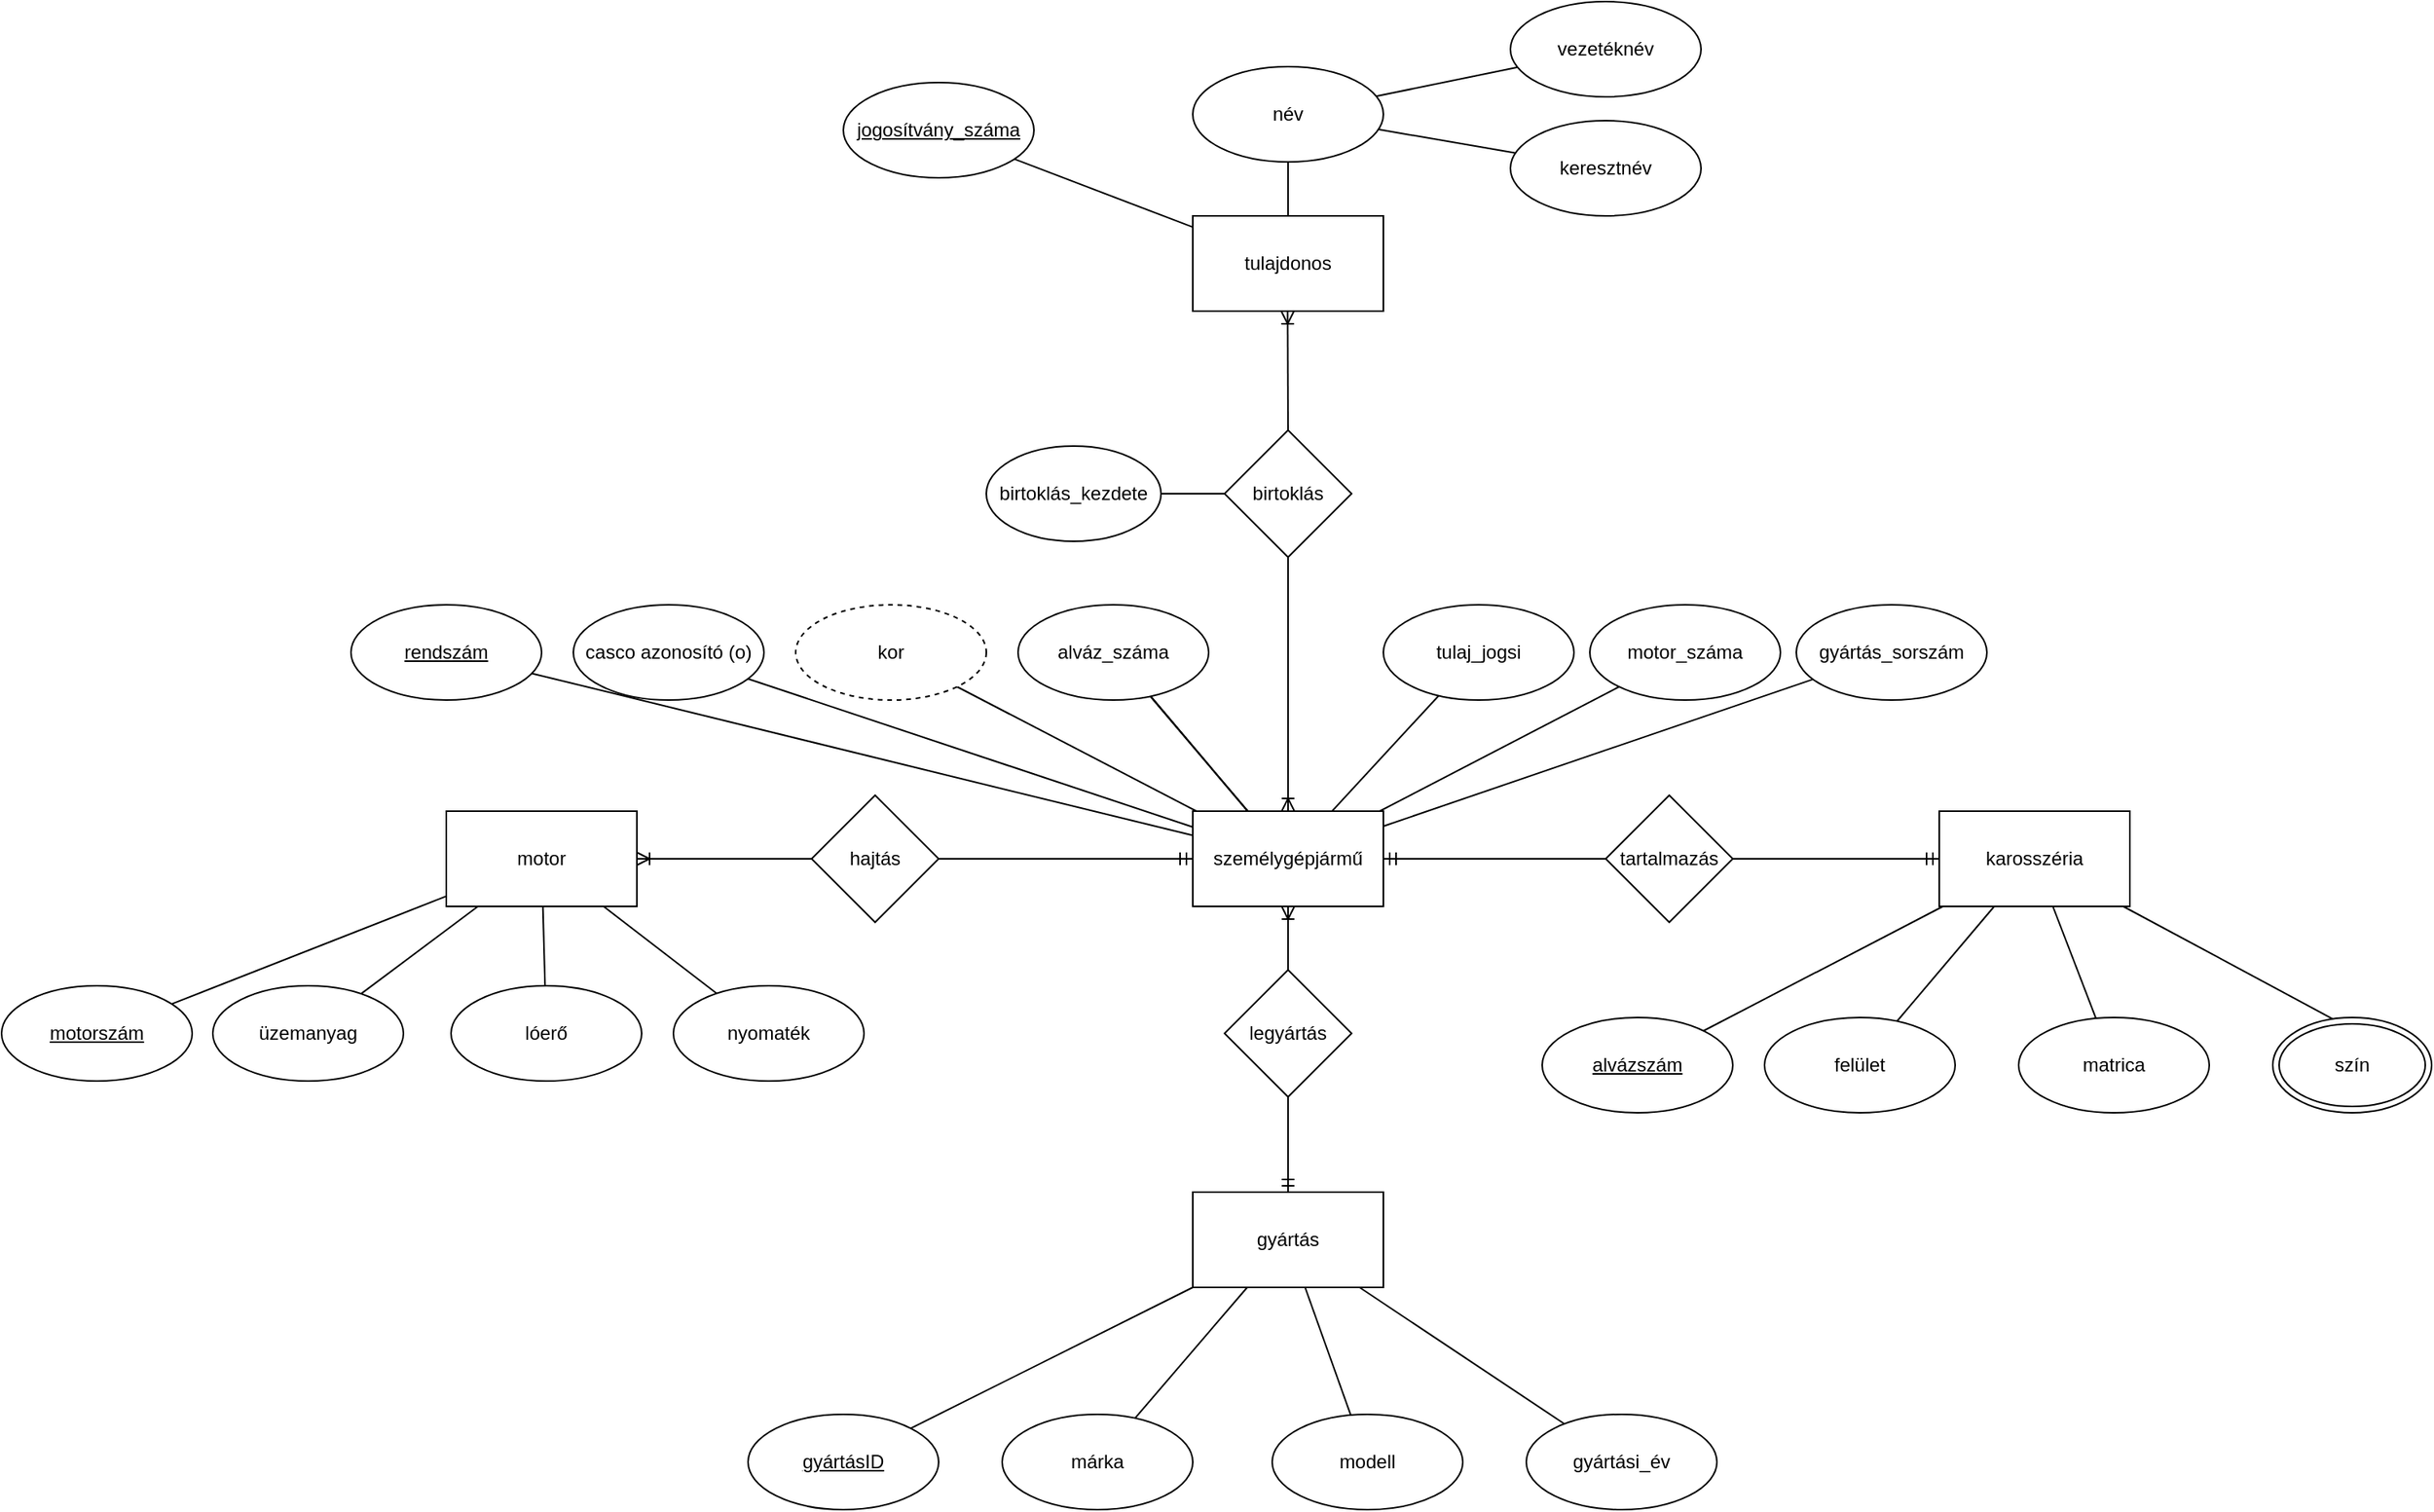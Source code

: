 <mxfile version="22.1.11" type="device">
  <diagram id="ls4w6dlmkXlf1AVRSeKS" name="1 oldal">
    <mxGraphModel dx="1781" dy="1811" grid="1" gridSize="10" guides="1" tooltips="1" connect="1" arrows="1" fold="1" page="1" pageScale="1" pageWidth="827" pageHeight="1169" math="0" shadow="0">
      <root>
        <mxCell id="0" />
        <mxCell id="1" parent="0" />
        <mxCell id="JTYYkJW7ahCvb17KYF6b-3" value="" style="rounded=0;orthogonalLoop=1;jettySize=auto;html=1;endArrow=none;endFill=0;startArrow=ERoneToMany;startFill=0;" parent="1" source="JTYYkJW7ahCvb17KYF6b-1" target="JTYYkJW7ahCvb17KYF6b-2" edge="1">
          <mxGeometry relative="1" as="geometry" />
        </mxCell>
        <mxCell id="JTYYkJW7ahCvb17KYF6b-7" value="" style="edgeStyle=orthogonalEdgeStyle;rounded=0;orthogonalLoop=1;jettySize=auto;html=1;endArrow=none;endFill=0;startArrow=ERmandOne;startFill=0;" parent="1" source="JTYYkJW7ahCvb17KYF6b-1" target="JTYYkJW7ahCvb17KYF6b-6" edge="1">
          <mxGeometry relative="1" as="geometry" />
        </mxCell>
        <mxCell id="JTYYkJW7ahCvb17KYF6b-11" value="" style="edgeStyle=orthogonalEdgeStyle;rounded=0;orthogonalLoop=1;jettySize=auto;html=1;endArrow=none;endFill=0;startArrow=ERmandOne;startFill=0;" parent="1" source="JTYYkJW7ahCvb17KYF6b-1" target="JTYYkJW7ahCvb17KYF6b-10" edge="1">
          <mxGeometry relative="1" as="geometry" />
        </mxCell>
        <mxCell id="JTYYkJW7ahCvb17KYF6b-15" value="" style="edgeStyle=orthogonalEdgeStyle;rounded=0;orthogonalLoop=1;jettySize=auto;html=1;endArrow=none;endFill=0;startArrow=ERoneToMany;startFill=0;" parent="1" source="JTYYkJW7ahCvb17KYF6b-1" target="JTYYkJW7ahCvb17KYF6b-14" edge="1">
          <mxGeometry relative="1" as="geometry" />
        </mxCell>
        <mxCell id="JTYYkJW7ahCvb17KYF6b-19" value="" style="rounded=0;orthogonalLoop=1;jettySize=auto;html=1;endArrow=none;endFill=0;" parent="1" source="JTYYkJW7ahCvb17KYF6b-1" target="JTYYkJW7ahCvb17KYF6b-18" edge="1">
          <mxGeometry relative="1" as="geometry" />
        </mxCell>
        <mxCell id="JTYYkJW7ahCvb17KYF6b-21" value="" style="edgeStyle=none;rounded=0;orthogonalLoop=1;jettySize=auto;html=1;endArrow=none;endFill=0;" parent="1" source="JTYYkJW7ahCvb17KYF6b-1" target="JTYYkJW7ahCvb17KYF6b-20" edge="1">
          <mxGeometry relative="1" as="geometry" />
        </mxCell>
        <mxCell id="JTYYkJW7ahCvb17KYF6b-23" value="" style="edgeStyle=none;rounded=0;orthogonalLoop=1;jettySize=auto;html=1;endArrow=none;endFill=0;" parent="1" source="JTYYkJW7ahCvb17KYF6b-1" target="JTYYkJW7ahCvb17KYF6b-22" edge="1">
          <mxGeometry relative="1" as="geometry" />
        </mxCell>
        <mxCell id="JTYYkJW7ahCvb17KYF6b-25" value="" style="edgeStyle=none;rounded=0;orthogonalLoop=1;jettySize=auto;html=1;endArrow=none;endFill=0;" parent="1" source="JTYYkJW7ahCvb17KYF6b-1" target="JTYYkJW7ahCvb17KYF6b-24" edge="1">
          <mxGeometry relative="1" as="geometry" />
        </mxCell>
        <mxCell id="JTYYkJW7ahCvb17KYF6b-27" value="" style="edgeStyle=none;rounded=0;orthogonalLoop=1;jettySize=auto;html=1;endArrow=none;endFill=0;" parent="1" source="JTYYkJW7ahCvb17KYF6b-1" target="JTYYkJW7ahCvb17KYF6b-26" edge="1">
          <mxGeometry relative="1" as="geometry" />
        </mxCell>
        <mxCell id="JTYYkJW7ahCvb17KYF6b-29" value="" style="edgeStyle=none;rounded=0;orthogonalLoop=1;jettySize=auto;html=1;endArrow=none;endFill=0;" parent="1" source="JTYYkJW7ahCvb17KYF6b-1" target="JTYYkJW7ahCvb17KYF6b-28" edge="1">
          <mxGeometry relative="1" as="geometry" />
        </mxCell>
        <mxCell id="JTYYkJW7ahCvb17KYF6b-30" value="" style="edgeStyle=none;rounded=0;orthogonalLoop=1;jettySize=auto;html=1;endArrow=none;endFill=0;" parent="1" source="JTYYkJW7ahCvb17KYF6b-1" target="JTYYkJW7ahCvb17KYF6b-28" edge="1">
          <mxGeometry relative="1" as="geometry" />
        </mxCell>
        <mxCell id="JTYYkJW7ahCvb17KYF6b-31" value="" style="edgeStyle=none;rounded=0;orthogonalLoop=1;jettySize=auto;html=1;endArrow=none;endFill=0;" parent="1" source="JTYYkJW7ahCvb17KYF6b-1" target="JTYYkJW7ahCvb17KYF6b-28" edge="1">
          <mxGeometry relative="1" as="geometry" />
        </mxCell>
        <mxCell id="JTYYkJW7ahCvb17KYF6b-34" value="" style="edgeStyle=none;rounded=0;orthogonalLoop=1;jettySize=auto;html=1;endArrow=none;endFill=0;" parent="1" source="JTYYkJW7ahCvb17KYF6b-1" target="JTYYkJW7ahCvb17KYF6b-33" edge="1">
          <mxGeometry relative="1" as="geometry" />
        </mxCell>
        <mxCell id="JTYYkJW7ahCvb17KYF6b-1" value="személygépjármű" style="rounded=0;whiteSpace=wrap;html=1;" parent="1" vertex="1">
          <mxGeometry x="350" y="360" width="120" height="60" as="geometry" />
        </mxCell>
        <mxCell id="JTYYkJW7ahCvb17KYF6b-2" value="birtoklás" style="rhombus;whiteSpace=wrap;html=1;rounded=0;" parent="1" vertex="1">
          <mxGeometry x="370" y="120" width="80" height="80" as="geometry" />
        </mxCell>
        <mxCell id="JTYYkJW7ahCvb17KYF6b-36" value="" style="edgeStyle=none;rounded=0;orthogonalLoop=1;jettySize=auto;html=1;endArrow=none;endFill=0;" parent="1" source="JTYYkJW7ahCvb17KYF6b-4" target="JTYYkJW7ahCvb17KYF6b-35" edge="1">
          <mxGeometry relative="1" as="geometry" />
        </mxCell>
        <mxCell id="JTYYkJW7ahCvb17KYF6b-38" value="" style="edgeStyle=none;rounded=0;orthogonalLoop=1;jettySize=auto;html=1;endArrow=none;endFill=0;" parent="1" source="JTYYkJW7ahCvb17KYF6b-4" target="JTYYkJW7ahCvb17KYF6b-37" edge="1">
          <mxGeometry relative="1" as="geometry" />
        </mxCell>
        <mxCell id="JTYYkJW7ahCvb17KYF6b-4" value="tulajdonos" style="whiteSpace=wrap;html=1;rounded=0;" parent="1" vertex="1">
          <mxGeometry x="350" y="-15" width="120" height="60" as="geometry" />
        </mxCell>
        <mxCell id="JTYYkJW7ahCvb17KYF6b-9" value="" style="edgeStyle=orthogonalEdgeStyle;rounded=0;orthogonalLoop=1;jettySize=auto;html=1;endArrow=ERmandOne;endFill=0;" parent="1" source="JTYYkJW7ahCvb17KYF6b-6" target="JTYYkJW7ahCvb17KYF6b-8" edge="1">
          <mxGeometry relative="1" as="geometry" />
        </mxCell>
        <mxCell id="JTYYkJW7ahCvb17KYF6b-6" value="tartalmazás" style="rhombus;whiteSpace=wrap;html=1;rounded=0;" parent="1" vertex="1">
          <mxGeometry x="610" y="350" width="80" height="80" as="geometry" />
        </mxCell>
        <mxCell id="JTYYkJW7ahCvb17KYF6b-52" value="" style="edgeStyle=none;rounded=0;orthogonalLoop=1;jettySize=auto;html=1;endArrow=none;endFill=0;" parent="1" source="JTYYkJW7ahCvb17KYF6b-8" target="JTYYkJW7ahCvb17KYF6b-51" edge="1">
          <mxGeometry relative="1" as="geometry" />
        </mxCell>
        <mxCell id="JTYYkJW7ahCvb17KYF6b-54" value="" style="edgeStyle=none;rounded=0;orthogonalLoop=1;jettySize=auto;html=1;endArrow=none;endFill=0;" parent="1" source="JTYYkJW7ahCvb17KYF6b-8" target="JTYYkJW7ahCvb17KYF6b-53" edge="1">
          <mxGeometry relative="1" as="geometry" />
        </mxCell>
        <mxCell id="JTYYkJW7ahCvb17KYF6b-56" value="" style="edgeStyle=none;rounded=0;orthogonalLoop=1;jettySize=auto;html=1;endArrow=none;endFill=0;entryX=0.38;entryY=0.017;entryDx=0;entryDy=0;entryPerimeter=0;" parent="1" source="JTYYkJW7ahCvb17KYF6b-8" target="JTYYkJW7ahCvb17KYF6b-57" edge="1">
          <mxGeometry relative="1" as="geometry">
            <mxPoint x="1094.599" y="495.778" as="targetPoint" />
          </mxGeometry>
        </mxCell>
        <mxCell id="JTYYkJW7ahCvb17KYF6b-59" value="" style="edgeStyle=none;rounded=0;orthogonalLoop=1;jettySize=auto;html=1;endArrow=none;endFill=0;" parent="1" source="JTYYkJW7ahCvb17KYF6b-8" target="JTYYkJW7ahCvb17KYF6b-58" edge="1">
          <mxGeometry relative="1" as="geometry" />
        </mxCell>
        <mxCell id="JTYYkJW7ahCvb17KYF6b-8" value="karosszéria" style="whiteSpace=wrap;html=1;rounded=0;" parent="1" vertex="1">
          <mxGeometry x="820" y="360" width="120" height="60" as="geometry" />
        </mxCell>
        <mxCell id="JTYYkJW7ahCvb17KYF6b-13" value="" style="edgeStyle=orthogonalEdgeStyle;rounded=0;orthogonalLoop=1;jettySize=auto;html=1;endArrow=ERoneToMany;endFill=0;" parent="1" source="JTYYkJW7ahCvb17KYF6b-10" target="JTYYkJW7ahCvb17KYF6b-12" edge="1">
          <mxGeometry relative="1" as="geometry" />
        </mxCell>
        <mxCell id="JTYYkJW7ahCvb17KYF6b-10" value="hajtás" style="rhombus;whiteSpace=wrap;html=1;rounded=0;" parent="1" vertex="1">
          <mxGeometry x="110" y="350" width="80" height="80" as="geometry" />
        </mxCell>
        <mxCell id="JTYYkJW7ahCvb17KYF6b-44" value="" style="edgeStyle=none;rounded=0;orthogonalLoop=1;jettySize=auto;html=1;endArrow=none;endFill=0;" parent="1" source="JTYYkJW7ahCvb17KYF6b-12" target="JTYYkJW7ahCvb17KYF6b-43" edge="1">
          <mxGeometry relative="1" as="geometry" />
        </mxCell>
        <mxCell id="JTYYkJW7ahCvb17KYF6b-46" value="" style="edgeStyle=none;rounded=0;orthogonalLoop=1;jettySize=auto;html=1;endArrow=none;endFill=0;" parent="1" source="JTYYkJW7ahCvb17KYF6b-12" target="JTYYkJW7ahCvb17KYF6b-45" edge="1">
          <mxGeometry relative="1" as="geometry" />
        </mxCell>
        <mxCell id="JTYYkJW7ahCvb17KYF6b-48" value="" style="edgeStyle=none;rounded=0;orthogonalLoop=1;jettySize=auto;html=1;endArrow=none;endFill=0;" parent="1" source="JTYYkJW7ahCvb17KYF6b-12" target="JTYYkJW7ahCvb17KYF6b-47" edge="1">
          <mxGeometry relative="1" as="geometry" />
        </mxCell>
        <mxCell id="JTYYkJW7ahCvb17KYF6b-50" value="" style="edgeStyle=none;rounded=0;orthogonalLoop=1;jettySize=auto;html=1;endArrow=none;endFill=0;" parent="1" source="JTYYkJW7ahCvb17KYF6b-12" target="JTYYkJW7ahCvb17KYF6b-49" edge="1">
          <mxGeometry relative="1" as="geometry" />
        </mxCell>
        <mxCell id="JTYYkJW7ahCvb17KYF6b-12" value="motor" style="whiteSpace=wrap;html=1;rounded=0;" parent="1" vertex="1">
          <mxGeometry x="-120" y="360" width="120" height="60" as="geometry" />
        </mxCell>
        <mxCell id="JTYYkJW7ahCvb17KYF6b-17" value="" style="edgeStyle=orthogonalEdgeStyle;rounded=0;orthogonalLoop=1;jettySize=auto;html=1;endArrow=ERmandOne;endFill=0;" parent="1" source="JTYYkJW7ahCvb17KYF6b-14" target="JTYYkJW7ahCvb17KYF6b-16" edge="1">
          <mxGeometry relative="1" as="geometry" />
        </mxCell>
        <mxCell id="JTYYkJW7ahCvb17KYF6b-14" value="legyártás" style="rhombus;whiteSpace=wrap;html=1;rounded=0;" parent="1" vertex="1">
          <mxGeometry x="370" y="460" width="80" height="80" as="geometry" />
        </mxCell>
        <mxCell id="JTYYkJW7ahCvb17KYF6b-61" value="" style="edgeStyle=none;rounded=0;orthogonalLoop=1;jettySize=auto;html=1;endArrow=none;endFill=0;" parent="1" source="JTYYkJW7ahCvb17KYF6b-16" target="JTYYkJW7ahCvb17KYF6b-60" edge="1">
          <mxGeometry relative="1" as="geometry" />
        </mxCell>
        <mxCell id="JTYYkJW7ahCvb17KYF6b-63" value="" style="edgeStyle=none;rounded=0;orthogonalLoop=1;jettySize=auto;html=1;endArrow=none;endFill=0;" parent="1" source="JTYYkJW7ahCvb17KYF6b-16" target="JTYYkJW7ahCvb17KYF6b-62" edge="1">
          <mxGeometry relative="1" as="geometry" />
        </mxCell>
        <mxCell id="JTYYkJW7ahCvb17KYF6b-65" value="" style="edgeStyle=none;rounded=0;orthogonalLoop=1;jettySize=auto;html=1;endArrow=none;endFill=0;" parent="1" source="JTYYkJW7ahCvb17KYF6b-16" target="JTYYkJW7ahCvb17KYF6b-64" edge="1">
          <mxGeometry relative="1" as="geometry" />
        </mxCell>
        <mxCell id="JTYYkJW7ahCvb17KYF6b-67" value="" style="edgeStyle=none;rounded=0;orthogonalLoop=1;jettySize=auto;html=1;endArrow=none;endFill=0;" parent="1" source="JTYYkJW7ahCvb17KYF6b-16" target="JTYYkJW7ahCvb17KYF6b-66" edge="1">
          <mxGeometry relative="1" as="geometry" />
        </mxCell>
        <mxCell id="JTYYkJW7ahCvb17KYF6b-16" value="gyártás" style="whiteSpace=wrap;html=1;rounded=0;" parent="1" vertex="1">
          <mxGeometry x="350" y="600" width="120" height="60" as="geometry" />
        </mxCell>
        <mxCell id="JTYYkJW7ahCvb17KYF6b-18" value="rendszám" style="ellipse;whiteSpace=wrap;html=1;rounded=0;fontStyle=4" parent="1" vertex="1">
          <mxGeometry x="-180" y="230" width="120" height="60" as="geometry" />
        </mxCell>
        <mxCell id="JTYYkJW7ahCvb17KYF6b-20" value="kor" style="ellipse;whiteSpace=wrap;html=1;rounded=0;dashed=1;" parent="1" vertex="1">
          <mxGeometry x="100" y="230" width="120" height="60" as="geometry" />
        </mxCell>
        <mxCell id="JTYYkJW7ahCvb17KYF6b-22" value="casco azonosító (o)" style="ellipse;whiteSpace=wrap;html=1;rounded=0;" parent="1" vertex="1">
          <mxGeometry x="-40" y="230" width="120" height="60" as="geometry" />
        </mxCell>
        <mxCell id="JTYYkJW7ahCvb17KYF6b-24" value="tulaj_jogsi" style="ellipse;whiteSpace=wrap;html=1;rounded=0;strokeColor=default;" parent="1" vertex="1">
          <mxGeometry x="470" y="230" width="120" height="60" as="geometry" />
        </mxCell>
        <mxCell id="JTYYkJW7ahCvb17KYF6b-26" value="motor_száma" style="ellipse;whiteSpace=wrap;html=1;rounded=0;" parent="1" vertex="1">
          <mxGeometry x="600" y="230" width="120" height="60" as="geometry" />
        </mxCell>
        <mxCell id="JTYYkJW7ahCvb17KYF6b-28" value="alváz_száma" style="ellipse;whiteSpace=wrap;html=1;rounded=0;" parent="1" vertex="1">
          <mxGeometry x="240" y="230" width="120" height="60" as="geometry" />
        </mxCell>
        <mxCell id="JTYYkJW7ahCvb17KYF6b-33" value="gyártás_sorszám" style="ellipse;whiteSpace=wrap;html=1;rounded=0;" parent="1" vertex="1">
          <mxGeometry x="730" y="230" width="120" height="60" as="geometry" />
        </mxCell>
        <mxCell id="JTYYkJW7ahCvb17KYF6b-35" value="jogosítvány_száma" style="ellipse;whiteSpace=wrap;html=1;rounded=0;fontStyle=4" parent="1" vertex="1">
          <mxGeometry x="130" y="-99" width="120" height="60" as="geometry" />
        </mxCell>
        <mxCell id="JTYYkJW7ahCvb17KYF6b-40" value="" style="edgeStyle=none;rounded=0;orthogonalLoop=1;jettySize=auto;html=1;endArrow=none;endFill=0;" parent="1" source="JTYYkJW7ahCvb17KYF6b-37" target="JTYYkJW7ahCvb17KYF6b-39" edge="1">
          <mxGeometry relative="1" as="geometry" />
        </mxCell>
        <mxCell id="JTYYkJW7ahCvb17KYF6b-42" value="" style="edgeStyle=none;rounded=0;orthogonalLoop=1;jettySize=auto;html=1;endArrow=none;endFill=0;" parent="1" source="JTYYkJW7ahCvb17KYF6b-37" target="JTYYkJW7ahCvb17KYF6b-41" edge="1">
          <mxGeometry relative="1" as="geometry" />
        </mxCell>
        <mxCell id="JTYYkJW7ahCvb17KYF6b-37" value="név" style="ellipse;whiteSpace=wrap;html=1;rounded=0;" parent="1" vertex="1">
          <mxGeometry x="350" y="-109" width="120" height="60" as="geometry" />
        </mxCell>
        <mxCell id="JTYYkJW7ahCvb17KYF6b-39" value="vezetéknév" style="ellipse;whiteSpace=wrap;html=1;rounded=0;" parent="1" vertex="1">
          <mxGeometry x="550" y="-150" width="120" height="60" as="geometry" />
        </mxCell>
        <mxCell id="JTYYkJW7ahCvb17KYF6b-41" value="keresztnév" style="ellipse;whiteSpace=wrap;html=1;rounded=0;" parent="1" vertex="1">
          <mxGeometry x="550" y="-75" width="120" height="60" as="geometry" />
        </mxCell>
        <mxCell id="JTYYkJW7ahCvb17KYF6b-43" value="motorszám" style="ellipse;whiteSpace=wrap;html=1;rounded=0;fontStyle=4" parent="1" vertex="1">
          <mxGeometry x="-400" y="470" width="120" height="60" as="geometry" />
        </mxCell>
        <mxCell id="JTYYkJW7ahCvb17KYF6b-45" value="üzemanyag" style="ellipse;whiteSpace=wrap;html=1;rounded=0;" parent="1" vertex="1">
          <mxGeometry x="-267" y="470" width="120" height="60" as="geometry" />
        </mxCell>
        <mxCell id="JTYYkJW7ahCvb17KYF6b-47" value="nyomaték" style="ellipse;whiteSpace=wrap;html=1;rounded=0;" parent="1" vertex="1">
          <mxGeometry x="23" y="470" width="120" height="60" as="geometry" />
        </mxCell>
        <mxCell id="JTYYkJW7ahCvb17KYF6b-49" value="lóerő" style="ellipse;whiteSpace=wrap;html=1;rounded=0;" parent="1" vertex="1">
          <mxGeometry x="-117" y="470" width="120" height="60" as="geometry" />
        </mxCell>
        <mxCell id="JTYYkJW7ahCvb17KYF6b-51" value="alvázszám" style="ellipse;whiteSpace=wrap;html=1;rounded=0;fontStyle=4" parent="1" vertex="1">
          <mxGeometry x="570" y="490" width="120" height="60" as="geometry" />
        </mxCell>
        <mxCell id="JTYYkJW7ahCvb17KYF6b-53" value="felület" style="ellipse;whiteSpace=wrap;html=1;rounded=0;" parent="1" vertex="1">
          <mxGeometry x="710" y="490" width="120" height="60" as="geometry" />
        </mxCell>
        <mxCell id="JTYYkJW7ahCvb17KYF6b-57" value="szín" style="ellipse;shape=doubleEllipse;whiteSpace=wrap;html=1;strokeColor=default;" parent="1" vertex="1">
          <mxGeometry x="1030" y="490" width="100" height="60" as="geometry" />
        </mxCell>
        <mxCell id="JTYYkJW7ahCvb17KYF6b-58" value="matrica" style="ellipse;whiteSpace=wrap;html=1;rounded=0;" parent="1" vertex="1">
          <mxGeometry x="870" y="490" width="120" height="60" as="geometry" />
        </mxCell>
        <mxCell id="JTYYkJW7ahCvb17KYF6b-60" value="gyártásID" style="ellipse;whiteSpace=wrap;html=1;rounded=0;fontStyle=4" parent="1" vertex="1">
          <mxGeometry x="70" y="740" width="120" height="60" as="geometry" />
        </mxCell>
        <mxCell id="JTYYkJW7ahCvb17KYF6b-62" value="márka" style="ellipse;whiteSpace=wrap;html=1;rounded=0;" parent="1" vertex="1">
          <mxGeometry x="230" y="740" width="120" height="60" as="geometry" />
        </mxCell>
        <mxCell id="JTYYkJW7ahCvb17KYF6b-64" value="gyártási_év" style="ellipse;whiteSpace=wrap;html=1;rounded=0;" parent="1" vertex="1">
          <mxGeometry x="560" y="740" width="120" height="60" as="geometry" />
        </mxCell>
        <mxCell id="JTYYkJW7ahCvb17KYF6b-66" value="modell" style="ellipse;whiteSpace=wrap;html=1;rounded=0;" parent="1" vertex="1">
          <mxGeometry x="400" y="740" width="120" height="60" as="geometry" />
        </mxCell>
        <mxCell id="vsMyAgimUWC13UNQaLvP-1" value="birtoklás_kezdete" style="ellipse;whiteSpace=wrap;html=1;rounded=0;" parent="1" vertex="1">
          <mxGeometry x="220" y="130" width="110" height="60" as="geometry" />
        </mxCell>
        <mxCell id="vsMyAgimUWC13UNQaLvP-3" value="" style="endArrow=none;html=1;rounded=0;entryX=0;entryY=0.5;entryDx=0;entryDy=0;exitX=1;exitY=0.5;exitDx=0;exitDy=0;" parent="1" source="vsMyAgimUWC13UNQaLvP-1" target="JTYYkJW7ahCvb17KYF6b-2" edge="1">
          <mxGeometry width="50" height="50" relative="1" as="geometry">
            <mxPoint x="410" y="280" as="sourcePoint" />
            <mxPoint x="460" y="230" as="targetPoint" />
          </mxGeometry>
        </mxCell>
        <mxCell id="2" value="" style="rounded=0;orthogonalLoop=1;jettySize=auto;html=1;endArrow=none;endFill=0;startArrow=ERoneToMany;startFill=0;" parent="1" edge="1">
          <mxGeometry relative="1" as="geometry">
            <mxPoint x="409.71" y="45" as="sourcePoint" />
            <mxPoint x="410" y="120" as="targetPoint" />
          </mxGeometry>
        </mxCell>
      </root>
    </mxGraphModel>
  </diagram>
</mxfile>
